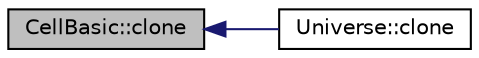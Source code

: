digraph "CellBasic::clone"
{
  edge [fontname="Helvetica",fontsize="10",labelfontname="Helvetica",labelfontsize="10"];
  node [fontname="Helvetica",fontsize="10",shape=record];
  rankdir="LR";
  Node1 [label="CellBasic::clone",height=0.2,width=0.4,color="black", fillcolor="grey75", style="filled" fontcolor="black"];
  Node1 -> Node2 [dir="back",color="midnightblue",fontsize="10",style="solid",fontname="Helvetica"];
  Node2 [label="Universe::clone",height=0.2,width=0.4,color="black", fillcolor="white", style="filled",URL="$classUniverse.html#a6f7c4480848e68b07ce2a6844b450f90",tooltip="Clones this Universe and all of the Cells within it and returns it."];
}
